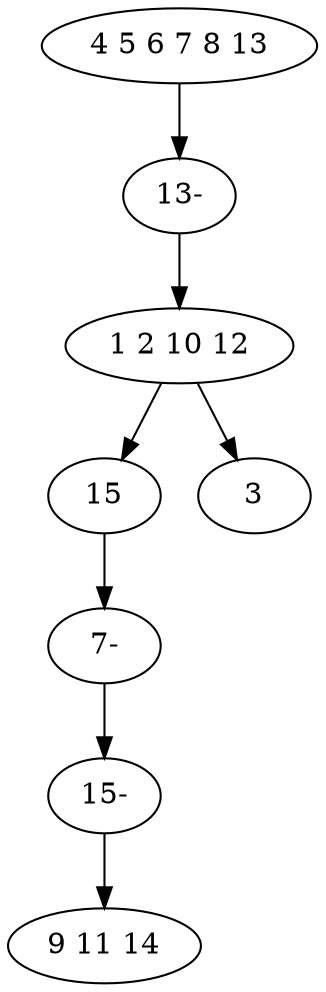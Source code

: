 digraph true_tree {
	"0" -> "6"
	"1" -> "2"
	"2" -> "5"
	"1" -> "4"
	"5" -> "7"
	"6" -> "1"
	"7" -> "3"
	"0" [label="4 5 6 7 8 13"];
	"1" [label="1 2 10 12"];
	"2" [label="15"];
	"3" [label="9 11 14"];
	"4" [label="3"];
	"5" [label="7-"];
	"6" [label="13-"];
	"7" [label="15-"];
}
